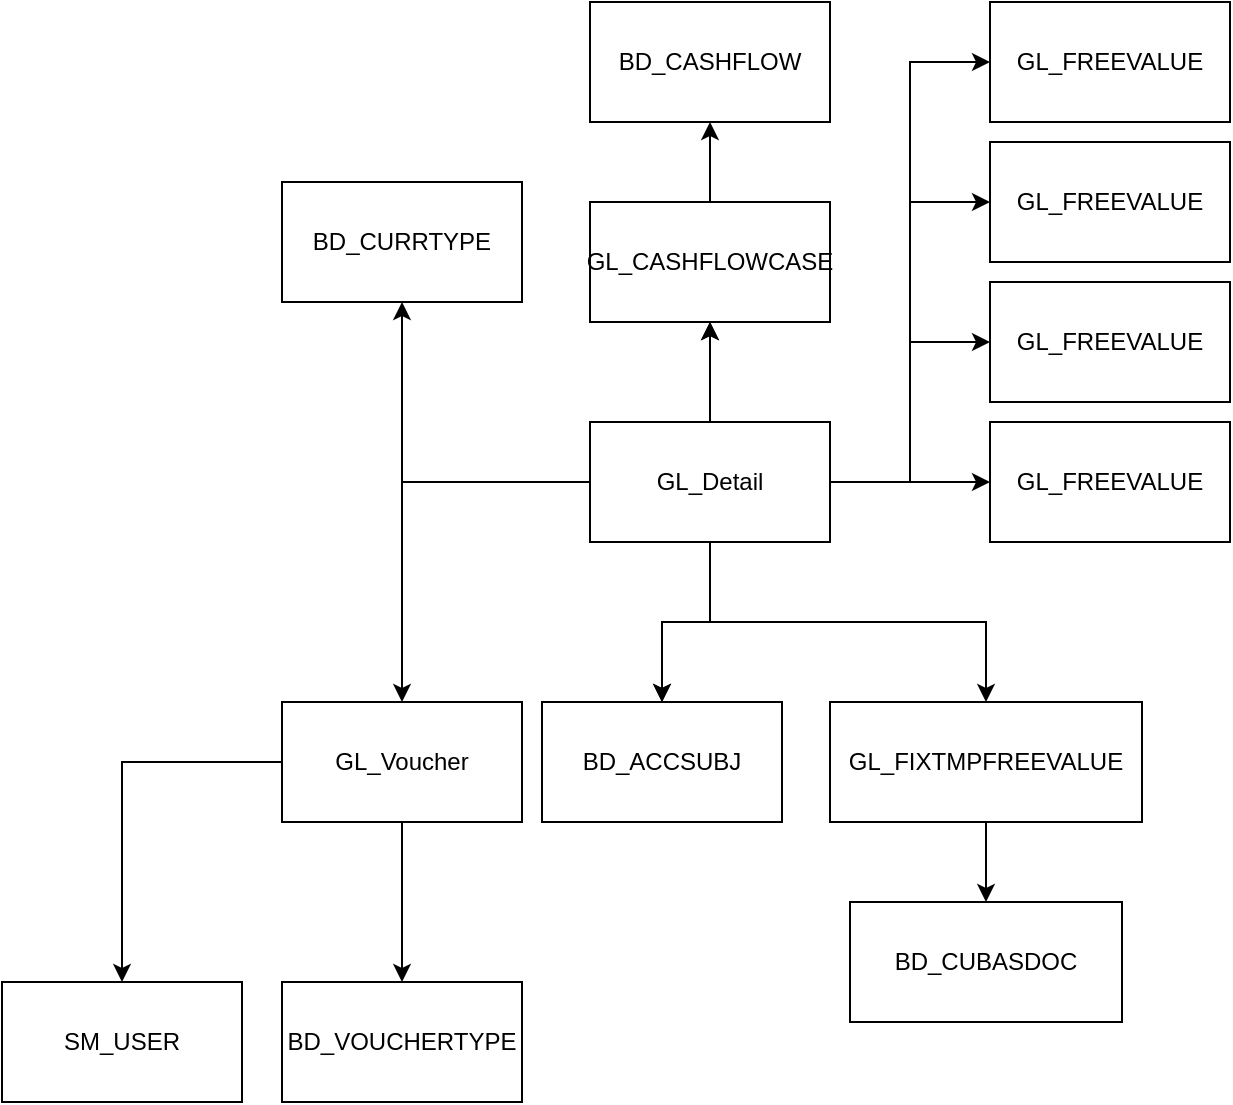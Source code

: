 <mxfile version="14.8.4" type="github">
  <diagram id="yUqjsc1ejoCKv3i193ec" name="Page-1">
    <mxGraphModel dx="868" dy="450" grid="1" gridSize="10" guides="1" tooltips="1" connect="1" arrows="1" fold="1" page="1" pageScale="1" pageWidth="827" pageHeight="1169" math="0" shadow="0">
      <root>
        <mxCell id="0" />
        <mxCell id="1" parent="0" />
        <mxCell id="hJm0JbculfphwUFRi8az-3" value="" style="edgeStyle=orthogonalEdgeStyle;rounded=0;orthogonalLoop=1;jettySize=auto;html=1;" edge="1" parent="1" source="hJm0JbculfphwUFRi8az-1" target="hJm0JbculfphwUFRi8az-2">
          <mxGeometry relative="1" as="geometry" />
        </mxCell>
        <mxCell id="hJm0JbculfphwUFRi8az-5" value="" style="edgeStyle=orthogonalEdgeStyle;rounded=0;orthogonalLoop=1;jettySize=auto;html=1;" edge="1" parent="1" source="hJm0JbculfphwUFRi8az-1" target="hJm0JbculfphwUFRi8az-4">
          <mxGeometry relative="1" as="geometry" />
        </mxCell>
        <mxCell id="hJm0JbculfphwUFRi8az-6" value="" style="edgeStyle=orthogonalEdgeStyle;rounded=0;orthogonalLoop=1;jettySize=auto;html=1;" edge="1" parent="1" source="hJm0JbculfphwUFRi8az-1" target="hJm0JbculfphwUFRi8az-4">
          <mxGeometry relative="1" as="geometry" />
        </mxCell>
        <mxCell id="hJm0JbculfphwUFRi8az-10" value="" style="edgeStyle=orthogonalEdgeStyle;rounded=0;orthogonalLoop=1;jettySize=auto;html=1;" edge="1" parent="1" source="hJm0JbculfphwUFRi8az-1" target="hJm0JbculfphwUFRi8az-9">
          <mxGeometry relative="1" as="geometry" />
        </mxCell>
        <mxCell id="hJm0JbculfphwUFRi8az-14" value="" style="edgeStyle=orthogonalEdgeStyle;rounded=0;orthogonalLoop=1;jettySize=auto;html=1;" edge="1" parent="1" source="hJm0JbculfphwUFRi8az-1" target="hJm0JbculfphwUFRi8az-13">
          <mxGeometry relative="1" as="geometry" />
        </mxCell>
        <mxCell id="hJm0JbculfphwUFRi8az-18" style="edgeStyle=orthogonalEdgeStyle;rounded=0;orthogonalLoop=1;jettySize=auto;html=1;entryX=0;entryY=0.5;entryDx=0;entryDy=0;" edge="1" parent="1" source="hJm0JbculfphwUFRi8az-1" target="hJm0JbculfphwUFRi8az-15">
          <mxGeometry relative="1" as="geometry" />
        </mxCell>
        <mxCell id="hJm0JbculfphwUFRi8az-19" style="edgeStyle=orthogonalEdgeStyle;rounded=0;orthogonalLoop=1;jettySize=auto;html=1;entryX=0;entryY=0.5;entryDx=0;entryDy=0;" edge="1" parent="1" source="hJm0JbculfphwUFRi8az-1" target="hJm0JbculfphwUFRi8az-17">
          <mxGeometry relative="1" as="geometry" />
        </mxCell>
        <mxCell id="hJm0JbculfphwUFRi8az-20" style="edgeStyle=orthogonalEdgeStyle;rounded=0;orthogonalLoop=1;jettySize=auto;html=1;entryX=0;entryY=0.5;entryDx=0;entryDy=0;" edge="1" parent="1" source="hJm0JbculfphwUFRi8az-1" target="hJm0JbculfphwUFRi8az-16">
          <mxGeometry relative="1" as="geometry" />
        </mxCell>
        <mxCell id="hJm0JbculfphwUFRi8az-25" value="" style="edgeStyle=orthogonalEdgeStyle;rounded=0;orthogonalLoop=1;jettySize=auto;html=1;" edge="1" parent="1" source="hJm0JbculfphwUFRi8az-1" target="hJm0JbculfphwUFRi8az-24">
          <mxGeometry relative="1" as="geometry" />
        </mxCell>
        <mxCell id="hJm0JbculfphwUFRi8az-32" value="" style="edgeStyle=orthogonalEdgeStyle;rounded=0;orthogonalLoop=1;jettySize=auto;html=1;" edge="1" parent="1" source="hJm0JbculfphwUFRi8az-1" target="hJm0JbculfphwUFRi8az-24">
          <mxGeometry relative="1" as="geometry" />
        </mxCell>
        <mxCell id="hJm0JbculfphwUFRi8az-35" style="edgeStyle=orthogonalEdgeStyle;rounded=0;orthogonalLoop=1;jettySize=auto;html=1;entryX=0.5;entryY=1;entryDx=0;entryDy=0;" edge="1" parent="1" source="hJm0JbculfphwUFRi8az-1" target="hJm0JbculfphwUFRi8az-34">
          <mxGeometry relative="1" as="geometry" />
        </mxCell>
        <mxCell id="hJm0JbculfphwUFRi8az-1" value="&lt;font style=&quot;vertical-align: inherit&quot;&gt;&lt;font style=&quot;vertical-align: inherit&quot;&gt;GL_Detail&lt;/font&gt;&lt;/font&gt;" style="rounded=0;whiteSpace=wrap;html=1;" vertex="1" parent="1">
          <mxGeometry x="304" y="270" width="120" height="60" as="geometry" />
        </mxCell>
        <mxCell id="hJm0JbculfphwUFRi8az-22" value="" style="edgeStyle=orthogonalEdgeStyle;rounded=0;orthogonalLoop=1;jettySize=auto;html=1;" edge="1" parent="1" source="hJm0JbculfphwUFRi8az-2" target="hJm0JbculfphwUFRi8az-21">
          <mxGeometry relative="1" as="geometry" />
        </mxCell>
        <mxCell id="hJm0JbculfphwUFRi8az-29" value="" style="edgeStyle=orthogonalEdgeStyle;rounded=0;orthogonalLoop=1;jettySize=auto;html=1;" edge="1" parent="1" source="hJm0JbculfphwUFRi8az-2" target="hJm0JbculfphwUFRi8az-28">
          <mxGeometry relative="1" as="geometry" />
        </mxCell>
        <mxCell id="hJm0JbculfphwUFRi8az-2" value="&lt;font style=&quot;vertical-align: inherit&quot;&gt;&lt;font style=&quot;vertical-align: inherit&quot;&gt;&lt;font style=&quot;vertical-align: inherit&quot;&gt;&lt;font style=&quot;vertical-align: inherit&quot;&gt;GL_Voucher&lt;/font&gt;&lt;/font&gt;&lt;/font&gt;&lt;/font&gt;" style="rounded=0;whiteSpace=wrap;html=1;" vertex="1" parent="1">
          <mxGeometry x="150" y="410" width="120" height="60" as="geometry" />
        </mxCell>
        <mxCell id="hJm0JbculfphwUFRi8az-4" value="&lt;font style=&quot;vertical-align: inherit&quot;&gt;&lt;font style=&quot;vertical-align: inherit&quot;&gt;&lt;font style=&quot;vertical-align: inherit&quot;&gt;&lt;font style=&quot;vertical-align: inherit&quot;&gt;BD_ACCSUBJ&lt;/font&gt;&lt;/font&gt;&lt;/font&gt;&lt;/font&gt;" style="rounded=0;whiteSpace=wrap;html=1;" vertex="1" parent="1">
          <mxGeometry x="280" y="410" width="120" height="60" as="geometry" />
        </mxCell>
        <mxCell id="hJm0JbculfphwUFRi8az-12" value="" style="edgeStyle=orthogonalEdgeStyle;rounded=0;orthogonalLoop=1;jettySize=auto;html=1;" edge="1" parent="1" source="hJm0JbculfphwUFRi8az-9" target="hJm0JbculfphwUFRi8az-11">
          <mxGeometry relative="1" as="geometry" />
        </mxCell>
        <mxCell id="hJm0JbculfphwUFRi8az-9" value="&lt;font style=&quot;vertical-align: inherit&quot;&gt;&lt;font style=&quot;vertical-align: inherit&quot;&gt;&lt;font style=&quot;vertical-align: inherit&quot;&gt;&lt;font style=&quot;vertical-align: inherit&quot;&gt;GL_FIXTMPFREEVALUE&lt;/font&gt;&lt;/font&gt;&lt;/font&gt;&lt;/font&gt;" style="rounded=0;whiteSpace=wrap;html=1;" vertex="1" parent="1">
          <mxGeometry x="424" y="410" width="156" height="60" as="geometry" />
        </mxCell>
        <mxCell id="hJm0JbculfphwUFRi8az-11" value="&lt;font style=&quot;vertical-align: inherit&quot;&gt;&lt;font style=&quot;vertical-align: inherit&quot;&gt;&lt;font style=&quot;vertical-align: inherit&quot;&gt;&lt;font style=&quot;vertical-align: inherit&quot;&gt;&lt;font style=&quot;vertical-align: inherit&quot;&gt;&lt;font style=&quot;vertical-align: inherit&quot;&gt;BD_CUBASDOC&lt;/font&gt;&lt;/font&gt;&lt;/font&gt;&lt;/font&gt;&lt;/font&gt;&lt;/font&gt;" style="rounded=0;whiteSpace=wrap;html=1;" vertex="1" parent="1">
          <mxGeometry x="434" y="510" width="136" height="60" as="geometry" />
        </mxCell>
        <mxCell id="hJm0JbculfphwUFRi8az-13" value="&lt;font style=&quot;vertical-align: inherit&quot;&gt;&lt;font style=&quot;vertical-align: inherit&quot;&gt;&lt;font style=&quot;vertical-align: inherit&quot;&gt;&lt;font style=&quot;vertical-align: inherit&quot;&gt;GL_FREEVALUE&lt;/font&gt;&lt;/font&gt;&lt;/font&gt;&lt;/font&gt;" style="rounded=0;whiteSpace=wrap;html=1;" vertex="1" parent="1">
          <mxGeometry x="504" y="270" width="120" height="60" as="geometry" />
        </mxCell>
        <mxCell id="hJm0JbculfphwUFRi8az-15" value="&lt;font style=&quot;vertical-align: inherit&quot;&gt;&lt;font style=&quot;vertical-align: inherit&quot;&gt;&lt;font style=&quot;vertical-align: inherit&quot;&gt;&lt;font style=&quot;vertical-align: inherit&quot;&gt;GL_FREEVALUE&lt;/font&gt;&lt;/font&gt;&lt;/font&gt;&lt;/font&gt;" style="rounded=0;whiteSpace=wrap;html=1;" vertex="1" parent="1">
          <mxGeometry x="504" y="200" width="120" height="60" as="geometry" />
        </mxCell>
        <mxCell id="hJm0JbculfphwUFRi8az-16" value="&lt;font style=&quot;vertical-align: inherit&quot;&gt;&lt;font style=&quot;vertical-align: inherit&quot;&gt;&lt;font style=&quot;vertical-align: inherit&quot;&gt;&lt;font style=&quot;vertical-align: inherit&quot;&gt;GL_FREEVALUE&lt;/font&gt;&lt;/font&gt;&lt;/font&gt;&lt;/font&gt;" style="rounded=0;whiteSpace=wrap;html=1;" vertex="1" parent="1">
          <mxGeometry x="504" y="60" width="120" height="60" as="geometry" />
        </mxCell>
        <mxCell id="hJm0JbculfphwUFRi8az-17" value="&lt;font style=&quot;vertical-align: inherit&quot;&gt;&lt;font style=&quot;vertical-align: inherit&quot;&gt;&lt;font style=&quot;vertical-align: inherit&quot;&gt;&lt;font style=&quot;vertical-align: inherit&quot;&gt;GL_FREEVALUE&lt;/font&gt;&lt;/font&gt;&lt;/font&gt;&lt;/font&gt;" style="rounded=0;whiteSpace=wrap;html=1;" vertex="1" parent="1">
          <mxGeometry x="504" y="130" width="120" height="60" as="geometry" />
        </mxCell>
        <mxCell id="hJm0JbculfphwUFRi8az-21" value="&lt;font style=&quot;vertical-align: inherit&quot;&gt;&lt;font style=&quot;vertical-align: inherit&quot;&gt;&lt;font style=&quot;vertical-align: inherit&quot;&gt;&lt;font style=&quot;vertical-align: inherit&quot;&gt;&lt;font style=&quot;vertical-align: inherit&quot;&gt;&lt;font style=&quot;vertical-align: inherit&quot;&gt;BD_VOUCHERTYPE&lt;/font&gt;&lt;/font&gt;&lt;/font&gt;&lt;/font&gt;&lt;/font&gt;&lt;/font&gt;" style="rounded=0;whiteSpace=wrap;html=1;" vertex="1" parent="1">
          <mxGeometry x="150" y="550" width="120" height="60" as="geometry" />
        </mxCell>
        <mxCell id="hJm0JbculfphwUFRi8az-27" value="" style="edgeStyle=orthogonalEdgeStyle;rounded=0;orthogonalLoop=1;jettySize=auto;html=1;" edge="1" parent="1" source="hJm0JbculfphwUFRi8az-24" target="hJm0JbculfphwUFRi8az-26">
          <mxGeometry relative="1" as="geometry" />
        </mxCell>
        <mxCell id="hJm0JbculfphwUFRi8az-24" value="&lt;font style=&quot;vertical-align: inherit&quot;&gt;&lt;font style=&quot;vertical-align: inherit&quot;&gt;&lt;font style=&quot;vertical-align: inherit&quot;&gt;&lt;font style=&quot;vertical-align: inherit&quot;&gt;GL_CASHFLOWCASE&lt;/font&gt;&lt;/font&gt;&lt;/font&gt;&lt;/font&gt;" style="rounded=0;whiteSpace=wrap;html=1;" vertex="1" parent="1">
          <mxGeometry x="304" y="160" width="120" height="60" as="geometry" />
        </mxCell>
        <mxCell id="hJm0JbculfphwUFRi8az-26" value="&lt;font style=&quot;vertical-align: inherit&quot;&gt;&lt;font style=&quot;vertical-align: inherit&quot;&gt;&lt;font style=&quot;vertical-align: inherit&quot;&gt;&lt;font style=&quot;vertical-align: inherit&quot;&gt;&lt;font style=&quot;vertical-align: inherit&quot;&gt;&lt;font style=&quot;vertical-align: inherit&quot;&gt;BD_CASHFLOW&lt;/font&gt;&lt;/font&gt;&lt;/font&gt;&lt;/font&gt;&lt;/font&gt;&lt;/font&gt;" style="rounded=0;whiteSpace=wrap;html=1;" vertex="1" parent="1">
          <mxGeometry x="304" y="60" width="120" height="60" as="geometry" />
        </mxCell>
        <mxCell id="hJm0JbculfphwUFRi8az-28" value="&lt;font style=&quot;vertical-align: inherit&quot;&gt;&lt;font style=&quot;vertical-align: inherit&quot;&gt;&lt;font style=&quot;vertical-align: inherit&quot;&gt;&lt;font style=&quot;vertical-align: inherit&quot;&gt;&lt;font style=&quot;vertical-align: inherit&quot;&gt;&lt;font style=&quot;vertical-align: inherit&quot;&gt;SM_USER&lt;/font&gt;&lt;/font&gt;&lt;/font&gt;&lt;/font&gt;&lt;/font&gt;&lt;/font&gt;" style="rounded=0;whiteSpace=wrap;html=1;" vertex="1" parent="1">
          <mxGeometry x="10" y="550" width="120" height="60" as="geometry" />
        </mxCell>
        <mxCell id="hJm0JbculfphwUFRi8az-34" value="BD_CURRTYPE" style="rounded=0;whiteSpace=wrap;html=1;" vertex="1" parent="1">
          <mxGeometry x="150" y="150" width="120" height="60" as="geometry" />
        </mxCell>
      </root>
    </mxGraphModel>
  </diagram>
</mxfile>
